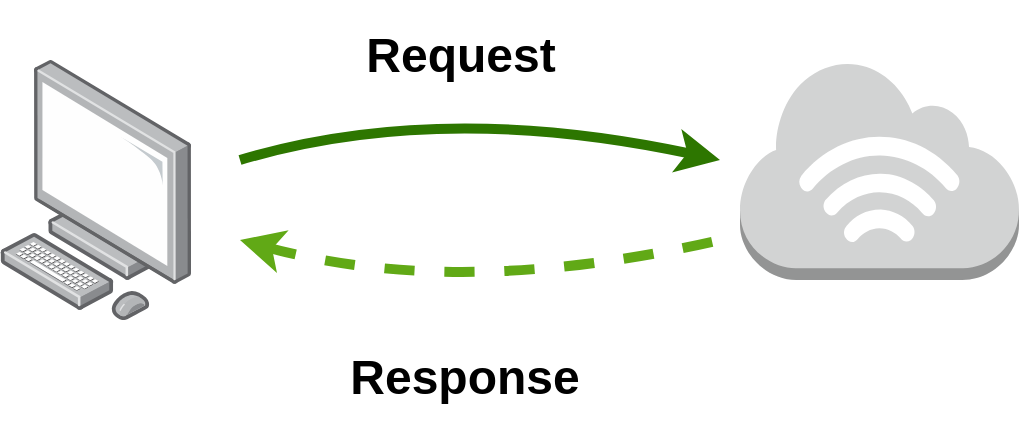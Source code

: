 <mxfile>
    <diagram id="8XC0QNxyqlXDDgxN46cy" name="Page-1">
        <mxGraphModel dx="619" dy="552" grid="1" gridSize="10" guides="1" tooltips="1" connect="1" arrows="1" fold="1" page="1" pageScale="1" pageWidth="850" pageHeight="1100" math="0" shadow="0">
            <root>
                <mxCell id="0"/>
                <mxCell id="1" parent="0"/>
                <mxCell id="4" style="edgeStyle=none;html=1;curved=1;targetPerimeterSpacing=12;sourcePerimeterSpacing=12;startSize=6;strokeWidth=5;fillColor=#60a917;strokeColor=#2D7600;" edge="1" parent="1">
                    <mxGeometry relative="1" as="geometry">
                        <mxPoint x="440" y="200" as="targetPoint"/>
                        <mxPoint x="200" y="200" as="sourcePoint"/>
                        <Array as="points">
                            <mxPoint x="300" y="170"/>
                        </Array>
                    </mxGeometry>
                </mxCell>
                <mxCell id="6" value="&lt;h3&gt;&lt;font style=&quot;font-size: 24px;&quot;&gt;Request&lt;/font&gt;&lt;/h3&gt;" style="edgeLabel;html=1;align=center;verticalAlign=bottom;resizable=0;points=[];labelPosition=center;verticalLabelPosition=top;" vertex="1" connectable="0" parent="4">
                    <mxGeometry x="-0.069" y="-5" relative="1" as="geometry">
                        <mxPoint as="offset"/>
                    </mxGeometry>
                </mxCell>
                <mxCell id="2" value="" style="points=[];aspect=fixed;html=1;align=center;shadow=0;dashed=0;image;image=img/lib/allied_telesis/computer_and_terminals/Personal_Computer.svg;" vertex="1" parent="1">
                    <mxGeometry x="80" y="150" width="95.92" height="130" as="geometry"/>
                </mxCell>
                <mxCell id="3" value="" style="outlineConnect=0;dashed=0;verticalLabelPosition=bottom;verticalAlign=top;align=center;html=1;shape=mxgraph.aws3.internet_3;fillColor=#D2D3D3;gradientColor=none;" vertex="1" parent="1">
                    <mxGeometry x="450" y="150" width="139.5" height="110" as="geometry"/>
                </mxCell>
                <mxCell id="8" style="edgeStyle=none;html=1;curved=1;targetPerimeterSpacing=12;sourcePerimeterSpacing=12;startSize=6;strokeWidth=5;fillColor=#60a917;strokeColor=#61a916;endArrow=none;endFill=0;startArrow=classic;startFill=1;dashed=1;" edge="1" parent="1">
                    <mxGeometry relative="1" as="geometry">
                        <mxPoint x="440" y="240" as="targetPoint"/>
                        <mxPoint x="200" y="240" as="sourcePoint"/>
                        <Array as="points">
                            <mxPoint x="310" y="270"/>
                        </Array>
                    </mxGeometry>
                </mxCell>
                <mxCell id="9" value="&lt;h3&gt;&lt;font style=&quot;font-size: 24px;&quot;&gt;Response&lt;/font&gt;&lt;/h3&gt;" style="edgeLabel;html=1;align=center;verticalAlign=top;resizable=0;points=[];labelPosition=center;verticalLabelPosition=bottom;" vertex="1" connectable="0" parent="8">
                    <mxGeometry x="-0.069" y="-5" relative="1" as="geometry">
                        <mxPoint as="offset"/>
                    </mxGeometry>
                </mxCell>
            </root>
        </mxGraphModel>
    </diagram>
</mxfile>